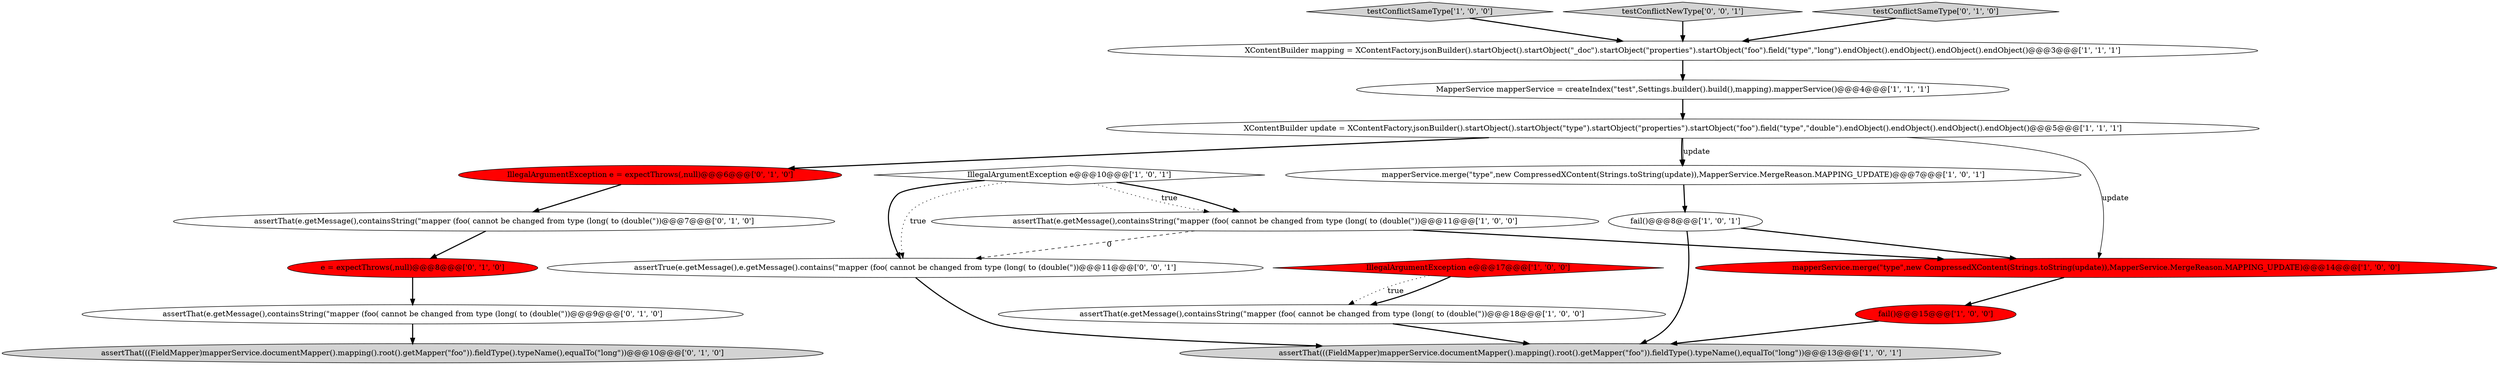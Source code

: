 digraph {
4 [style = filled, label = "testConflictSameType['1', '0', '0']", fillcolor = lightgray, shape = diamond image = "AAA0AAABBB1BBB"];
9 [style = filled, label = "assertThat(((FieldMapper)mapperService.documentMapper().mapping().root().getMapper(\"foo\")).fieldType().typeName(),equalTo(\"long\"))@@@13@@@['1', '0', '1']", fillcolor = lightgray, shape = ellipse image = "AAA0AAABBB1BBB"];
6 [style = filled, label = "XContentBuilder mapping = XContentFactory.jsonBuilder().startObject().startObject(\"_doc\").startObject(\"properties\").startObject(\"foo\").field(\"type\",\"long\").endObject().endObject().endObject().endObject()@@@3@@@['1', '1', '1']", fillcolor = white, shape = ellipse image = "AAA0AAABBB1BBB"];
8 [style = filled, label = "fail()@@@15@@@['1', '0', '0']", fillcolor = red, shape = ellipse image = "AAA1AAABBB1BBB"];
10 [style = filled, label = "XContentBuilder update = XContentFactory.jsonBuilder().startObject().startObject(\"type\").startObject(\"properties\").startObject(\"foo\").field(\"type\",\"double\").endObject().endObject().endObject().endObject()@@@5@@@['1', '1', '1']", fillcolor = white, shape = ellipse image = "AAA0AAABBB1BBB"];
20 [style = filled, label = "assertTrue(e.getMessage(),e.getMessage().contains(\"mapper (foo( cannot be changed from type (long( to (double(\"))@@@11@@@['0', '0', '1']", fillcolor = white, shape = ellipse image = "AAA0AAABBB3BBB"];
2 [style = filled, label = "IllegalArgumentException e@@@17@@@['1', '0', '0']", fillcolor = red, shape = diamond image = "AAA1AAABBB1BBB"];
12 [style = filled, label = "IllegalArgumentException e@@@10@@@['1', '0', '1']", fillcolor = white, shape = diamond image = "AAA0AAABBB1BBB"];
19 [style = filled, label = "testConflictNewType['0', '0', '1']", fillcolor = lightgray, shape = diamond image = "AAA0AAABBB3BBB"];
13 [style = filled, label = "IllegalArgumentException e = expectThrows(,null)@@@6@@@['0', '1', '0']", fillcolor = red, shape = ellipse image = "AAA1AAABBB2BBB"];
7 [style = filled, label = "MapperService mapperService = createIndex(\"test\",Settings.builder().build(),mapping).mapperService()@@@4@@@['1', '1', '1']", fillcolor = white, shape = ellipse image = "AAA0AAABBB1BBB"];
1 [style = filled, label = "assertThat(e.getMessage(),containsString(\"mapper (foo( cannot be changed from type (long( to (double(\"))@@@11@@@['1', '0', '0']", fillcolor = white, shape = ellipse image = "AAA0AAABBB1BBB"];
14 [style = filled, label = "assertThat(((FieldMapper)mapperService.documentMapper().mapping().root().getMapper(\"foo\")).fieldType().typeName(),equalTo(\"long\"))@@@10@@@['0', '1', '0']", fillcolor = lightgray, shape = ellipse image = "AAA0AAABBB2BBB"];
11 [style = filled, label = "mapperService.merge(\"type\",new CompressedXContent(Strings.toString(update)),MapperService.MergeReason.MAPPING_UPDATE)@@@14@@@['1', '0', '0']", fillcolor = red, shape = ellipse image = "AAA1AAABBB1BBB"];
18 [style = filled, label = "e = expectThrows(,null)@@@8@@@['0', '1', '0']", fillcolor = red, shape = ellipse image = "AAA1AAABBB2BBB"];
16 [style = filled, label = "assertThat(e.getMessage(),containsString(\"mapper (foo( cannot be changed from type (long( to (double(\"))@@@9@@@['0', '1', '0']", fillcolor = white, shape = ellipse image = "AAA0AAABBB2BBB"];
5 [style = filled, label = "mapperService.merge(\"type\",new CompressedXContent(Strings.toString(update)),MapperService.MergeReason.MAPPING_UPDATE)@@@7@@@['1', '0', '1']", fillcolor = white, shape = ellipse image = "AAA0AAABBB1BBB"];
0 [style = filled, label = "fail()@@@8@@@['1', '0', '1']", fillcolor = white, shape = ellipse image = "AAA0AAABBB1BBB"];
3 [style = filled, label = "assertThat(e.getMessage(),containsString(\"mapper (foo( cannot be changed from type (long( to (double(\"))@@@18@@@['1', '0', '0']", fillcolor = white, shape = ellipse image = "AAA0AAABBB1BBB"];
15 [style = filled, label = "testConflictSameType['0', '1', '0']", fillcolor = lightgray, shape = diamond image = "AAA0AAABBB2BBB"];
17 [style = filled, label = "assertThat(e.getMessage(),containsString(\"mapper (foo( cannot be changed from type (long( to (double(\"))@@@7@@@['0', '1', '0']", fillcolor = white, shape = ellipse image = "AAA0AAABBB2BBB"];
2->3 [style = dotted, label="true"];
0->9 [style = bold, label=""];
10->5 [style = solid, label="update"];
10->11 [style = solid, label="update"];
20->9 [style = bold, label=""];
7->10 [style = bold, label=""];
4->6 [style = bold, label=""];
2->3 [style = bold, label=""];
12->20 [style = bold, label=""];
12->1 [style = dotted, label="true"];
0->11 [style = bold, label=""];
15->6 [style = bold, label=""];
19->6 [style = bold, label=""];
12->1 [style = bold, label=""];
1->11 [style = bold, label=""];
1->20 [style = dashed, label="0"];
3->9 [style = bold, label=""];
13->17 [style = bold, label=""];
12->20 [style = dotted, label="true"];
10->5 [style = bold, label=""];
5->0 [style = bold, label=""];
10->13 [style = bold, label=""];
8->9 [style = bold, label=""];
11->8 [style = bold, label=""];
16->14 [style = bold, label=""];
6->7 [style = bold, label=""];
17->18 [style = bold, label=""];
18->16 [style = bold, label=""];
}
